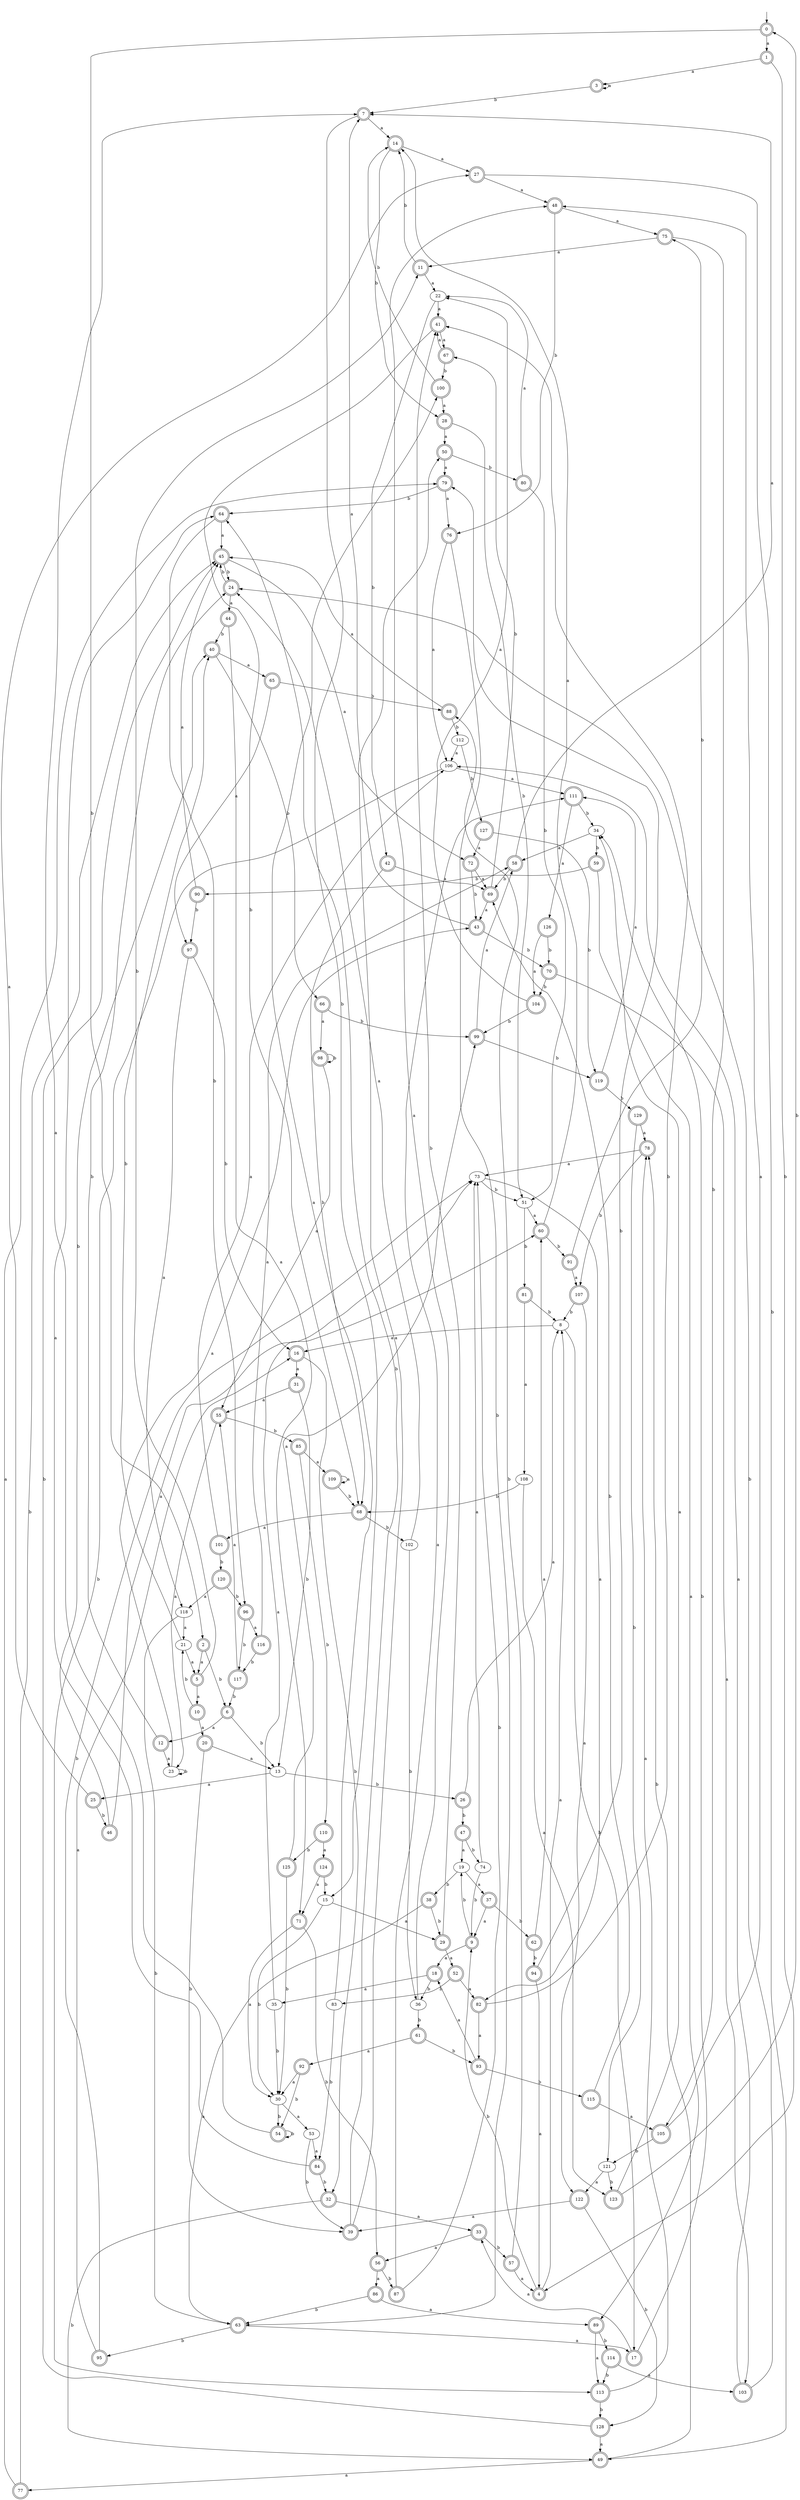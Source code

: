 digraph RandomDFA {
  __start0 [label="", shape=none];
  __start0 -> 0 [label=""];
  0 [shape=circle] [shape=doublecircle]
  0 -> 1 [label="a"]
  0 -> 2 [label="b"]
  1 [shape=doublecircle]
  1 -> 3 [label="a"]
  1 -> 4 [label="b"]
  2 [shape=doublecircle]
  2 -> 5 [label="a"]
  2 -> 6 [label="b"]
  3 [shape=doublecircle]
  3 -> 3 [label="a"]
  3 -> 7 [label="b"]
  4 [shape=doublecircle]
  4 -> 8 [label="a"]
  4 -> 9 [label="b"]
  5 [shape=doublecircle]
  5 -> 10 [label="a"]
  5 -> 11 [label="b"]
  6 [shape=doublecircle]
  6 -> 12 [label="a"]
  6 -> 13 [label="b"]
  7 [shape=doublecircle]
  7 -> 14 [label="a"]
  7 -> 15 [label="b"]
  8
  8 -> 16 [label="a"]
  8 -> 17 [label="b"]
  9 [shape=doublecircle]
  9 -> 18 [label="a"]
  9 -> 19 [label="b"]
  10 [shape=doublecircle]
  10 -> 20 [label="a"]
  10 -> 21 [label="b"]
  11 [shape=doublecircle]
  11 -> 22 [label="a"]
  11 -> 14 [label="b"]
  12 [shape=doublecircle]
  12 -> 23 [label="a"]
  12 -> 24 [label="b"]
  13
  13 -> 25 [label="a"]
  13 -> 26 [label="b"]
  14 [shape=doublecircle]
  14 -> 27 [label="a"]
  14 -> 28 [label="b"]
  15
  15 -> 29 [label="a"]
  15 -> 30 [label="b"]
  16 [shape=doublecircle]
  16 -> 31 [label="a"]
  16 -> 32 [label="b"]
  17 [shape=doublecircle]
  17 -> 33 [label="a"]
  17 -> 34 [label="b"]
  18 [shape=doublecircle]
  18 -> 35 [label="a"]
  18 -> 36 [label="b"]
  19
  19 -> 37 [label="a"]
  19 -> 38 [label="b"]
  20 [shape=doublecircle]
  20 -> 13 [label="a"]
  20 -> 39 [label="b"]
  21
  21 -> 5 [label="a"]
  21 -> 40 [label="b"]
  22
  22 -> 41 [label="a"]
  22 -> 42 [label="b"]
  23
  23 -> 43 [label="a"]
  23 -> 23 [label="b"]
  24 [shape=doublecircle]
  24 -> 44 [label="a"]
  24 -> 45 [label="b"]
  25 [shape=doublecircle]
  25 -> 27 [label="a"]
  25 -> 46 [label="b"]
  26 [shape=doublecircle]
  26 -> 8 [label="a"]
  26 -> 47 [label="b"]
  27 [shape=doublecircle]
  27 -> 48 [label="a"]
  27 -> 49 [label="b"]
  28 [shape=doublecircle]
  28 -> 50 [label="a"]
  28 -> 51 [label="b"]
  29 [shape=doublecircle]
  29 -> 52 [label="a"]
  29 -> 41 [label="b"]
  30
  30 -> 53 [label="a"]
  30 -> 54 [label="b"]
  31 [shape=doublecircle]
  31 -> 55 [label="a"]
  31 -> 13 [label="b"]
  32 [shape=doublecircle]
  32 -> 33 [label="a"]
  32 -> 49 [label="b"]
  33 [shape=doublecircle]
  33 -> 56 [label="a"]
  33 -> 57 [label="b"]
  34
  34 -> 58 [label="a"]
  34 -> 59 [label="b"]
  35
  35 -> 60 [label="a"]
  35 -> 30 [label="b"]
  36
  36 -> 48 [label="a"]
  36 -> 61 [label="b"]
  37 [shape=doublecircle]
  37 -> 9 [label="a"]
  37 -> 62 [label="b"]
  38 [shape=doublecircle]
  38 -> 63 [label="a"]
  38 -> 29 [label="b"]
  39 [shape=doublecircle]
  39 -> 50 [label="a"]
  39 -> 64 [label="b"]
  40 [shape=doublecircle]
  40 -> 65 [label="a"]
  40 -> 66 [label="b"]
  41 [shape=doublecircle]
  41 -> 67 [label="a"]
  41 -> 68 [label="b"]
  42 [shape=doublecircle]
  42 -> 69 [label="a"]
  42 -> 68 [label="b"]
  43 [shape=doublecircle]
  43 -> 7 [label="a"]
  43 -> 70 [label="b"]
  44 [shape=doublecircle]
  44 -> 71 [label="a"]
  44 -> 40 [label="b"]
  45 [shape=doublecircle]
  45 -> 72 [label="a"]
  45 -> 24 [label="b"]
  46 [shape=doublecircle]
  46 -> 73 [label="a"]
  46 -> 40 [label="b"]
  47 [shape=doublecircle]
  47 -> 19 [label="a"]
  47 -> 74 [label="b"]
  48 [shape=doublecircle]
  48 -> 75 [label="a"]
  48 -> 76 [label="b"]
  49 [shape=doublecircle]
  49 -> 77 [label="a"]
  49 -> 78 [label="b"]
  50 [shape=doublecircle]
  50 -> 79 [label="a"]
  50 -> 80 [label="b"]
  51
  51 -> 60 [label="a"]
  51 -> 81 [label="b"]
  52 [shape=doublecircle]
  52 -> 82 [label="a"]
  52 -> 83 [label="b"]
  53
  53 -> 84 [label="a"]
  53 -> 39 [label="b"]
  54 [shape=doublecircle]
  54 -> 7 [label="a"]
  54 -> 54 [label="b"]
  55 [shape=doublecircle]
  55 -> 23 [label="a"]
  55 -> 85 [label="b"]
  56 [shape=doublecircle]
  56 -> 86 [label="a"]
  56 -> 87 [label="b"]
  57 [shape=doublecircle]
  57 -> 4 [label="a"]
  57 -> 88 [label="b"]
  58 [shape=doublecircle]
  58 -> 7 [label="a"]
  58 -> 69 [label="b"]
  59 [shape=doublecircle]
  59 -> 89 [label="a"]
  59 -> 90 [label="b"]
  60 [shape=doublecircle]
  60 -> 14 [label="a"]
  60 -> 91 [label="b"]
  61 [shape=doublecircle]
  61 -> 92 [label="a"]
  61 -> 93 [label="b"]
  62 [shape=doublecircle]
  62 -> 60 [label="a"]
  62 -> 94 [label="b"]
  63 [shape=doublecircle]
  63 -> 17 [label="a"]
  63 -> 95 [label="b"]
  64 [shape=doublecircle]
  64 -> 45 [label="a"]
  64 -> 96 [label="b"]
  65 [shape=doublecircle]
  65 -> 97 [label="a"]
  65 -> 88 [label="b"]
  66 [shape=doublecircle]
  66 -> 98 [label="a"]
  66 -> 99 [label="b"]
  67 [shape=doublecircle]
  67 -> 41 [label="a"]
  67 -> 100 [label="b"]
  68 [shape=doublecircle]
  68 -> 101 [label="a"]
  68 -> 102 [label="b"]
  69 [shape=doublecircle]
  69 -> 43 [label="a"]
  69 -> 67 [label="b"]
  70 [shape=doublecircle]
  70 -> 103 [label="a"]
  70 -> 104 [label="b"]
  71 [shape=doublecircle]
  71 -> 30 [label="a"]
  71 -> 56 [label="b"]
  72 [shape=doublecircle]
  72 -> 69 [label="a"]
  72 -> 43 [label="b"]
  73
  73 -> 82 [label="a"]
  73 -> 51 [label="b"]
  74
  74 -> 73 [label="a"]
  74 -> 9 [label="b"]
  75 [shape=doublecircle]
  75 -> 11 [label="a"]
  75 -> 105 [label="b"]
  76 [shape=doublecircle]
  76 -> 106 [label="a"]
  76 -> 63 [label="b"]
  77 [shape=doublecircle]
  77 -> 79 [label="a"]
  77 -> 45 [label="b"]
  78 [shape=doublecircle]
  78 -> 73 [label="a"]
  78 -> 107 [label="b"]
  79 [shape=doublecircle]
  79 -> 76 [label="a"]
  79 -> 64 [label="b"]
  80 [shape=doublecircle]
  80 -> 22 [label="a"]
  80 -> 51 [label="b"]
  81 [shape=doublecircle]
  81 -> 108 [label="a"]
  81 -> 8 [label="b"]
  82 [shape=doublecircle]
  82 -> 93 [label="a"]
  82 -> 41 [label="b"]
  83
  83 -> 100 [label="a"]
  83 -> 84 [label="b"]
  84 [shape=doublecircle]
  84 -> 64 [label="a"]
  84 -> 32 [label="b"]
  85 [shape=doublecircle]
  85 -> 109 [label="a"]
  85 -> 110 [label="b"]
  86 [shape=doublecircle]
  86 -> 89 [label="a"]
  86 -> 63 [label="b"]
  87 [shape=doublecircle]
  87 -> 111 [label="a"]
  87 -> 73 [label="b"]
  88 [shape=doublecircle]
  88 -> 45 [label="a"]
  88 -> 112 [label="b"]
  89 [shape=doublecircle]
  89 -> 113 [label="a"]
  89 -> 114 [label="b"]
  90 [shape=doublecircle]
  90 -> 45 [label="a"]
  90 -> 97 [label="b"]
  91 [shape=doublecircle]
  91 -> 107 [label="a"]
  91 -> 75 [label="b"]
  92 [shape=doublecircle]
  92 -> 30 [label="a"]
  92 -> 54 [label="b"]
  93 [shape=doublecircle]
  93 -> 18 [label="a"]
  93 -> 115 [label="b"]
  94 [shape=doublecircle]
  94 -> 4 [label="a"]
  94 -> 79 [label="b"]
  95 [shape=doublecircle]
  95 -> 16 [label="a"]
  95 -> 73 [label="b"]
  96 [shape=doublecircle]
  96 -> 116 [label="a"]
  96 -> 117 [label="b"]
  97 [shape=doublecircle]
  97 -> 118 [label="a"]
  97 -> 16 [label="b"]
  98 [shape=doublecircle]
  98 -> 55 [label="a"]
  98 -> 98 [label="b"]
  99 [shape=doublecircle]
  99 -> 58 [label="a"]
  99 -> 119 [label="b"]
  100 [shape=doublecircle]
  100 -> 28 [label="a"]
  100 -> 14 [label="b"]
  101 [shape=doublecircle]
  101 -> 106 [label="a"]
  101 -> 120 [label="b"]
  102
  102 -> 24 [label="a"]
  102 -> 36 [label="b"]
  103 [shape=doublecircle]
  103 -> 106 [label="a"]
  103 -> 24 [label="b"]
  104 [shape=doublecircle]
  104 -> 22 [label="a"]
  104 -> 99 [label="b"]
  105 [shape=doublecircle]
  105 -> 48 [label="a"]
  105 -> 121 [label="b"]
  106
  106 -> 111 [label="a"]
  106 -> 113 [label="b"]
  107 [shape=doublecircle]
  107 -> 122 [label="a"]
  107 -> 8 [label="b"]
  108
  108 -> 123 [label="a"]
  108 -> 68 [label="b"]
  109 [shape=doublecircle]
  109 -> 109 [label="a"]
  109 -> 68 [label="b"]
  110 [shape=doublecircle]
  110 -> 124 [label="a"]
  110 -> 125 [label="b"]
  111 [shape=doublecircle]
  111 -> 126 [label="a"]
  111 -> 34 [label="b"]
  112
  112 -> 106 [label="a"]
  112 -> 127 [label="b"]
  113 [shape=doublecircle]
  113 -> 78 [label="a"]
  113 -> 128 [label="b"]
  114 [shape=doublecircle]
  114 -> 103 [label="a"]
  114 -> 113 [label="b"]
  115 [shape=doublecircle]
  115 -> 105 [label="a"]
  115 -> 69 [label="b"]
  116 [shape=doublecircle]
  116 -> 58 [label="a"]
  116 -> 117 [label="b"]
  117 [shape=doublecircle]
  117 -> 55 [label="a"]
  117 -> 6 [label="b"]
  118
  118 -> 21 [label="a"]
  118 -> 63 [label="b"]
  119 [shape=doublecircle]
  119 -> 111 [label="a"]
  119 -> 129 [label="b"]
  120 [shape=doublecircle]
  120 -> 118 [label="a"]
  120 -> 96 [label="b"]
  121
  121 -> 122 [label="a"]
  121 -> 123 [label="b"]
  122 [shape=doublecircle]
  122 -> 39 [label="a"]
  122 -> 128 [label="b"]
  123 [shape=doublecircle]
  123 -> 34 [label="a"]
  123 -> 0 [label="b"]
  124 [shape=doublecircle]
  124 -> 71 [label="a"]
  124 -> 15 [label="b"]
  125 [shape=doublecircle]
  125 -> 99 [label="a"]
  125 -> 30 [label="b"]
  126 [shape=doublecircle]
  126 -> 104 [label="a"]
  126 -> 70 [label="b"]
  127 [shape=doublecircle]
  127 -> 72 [label="a"]
  127 -> 119 [label="b"]
  128 [shape=doublecircle]
  128 -> 49 [label="a"]
  128 -> 45 [label="b"]
  129 [shape=doublecircle]
  129 -> 78 [label="a"]
  129 -> 121 [label="b"]
}
